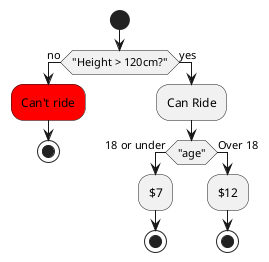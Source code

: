 @startuml

start

if ("Height > 120cm?") then (no)
    #red:Can't ride;
    stop
else (yes)
    :Can Ride;
    if ("age") then (18 or under)
        :$7;
        stop
    else (Over 18)
        :$12;
        stop
    endif
endif

@enduml
